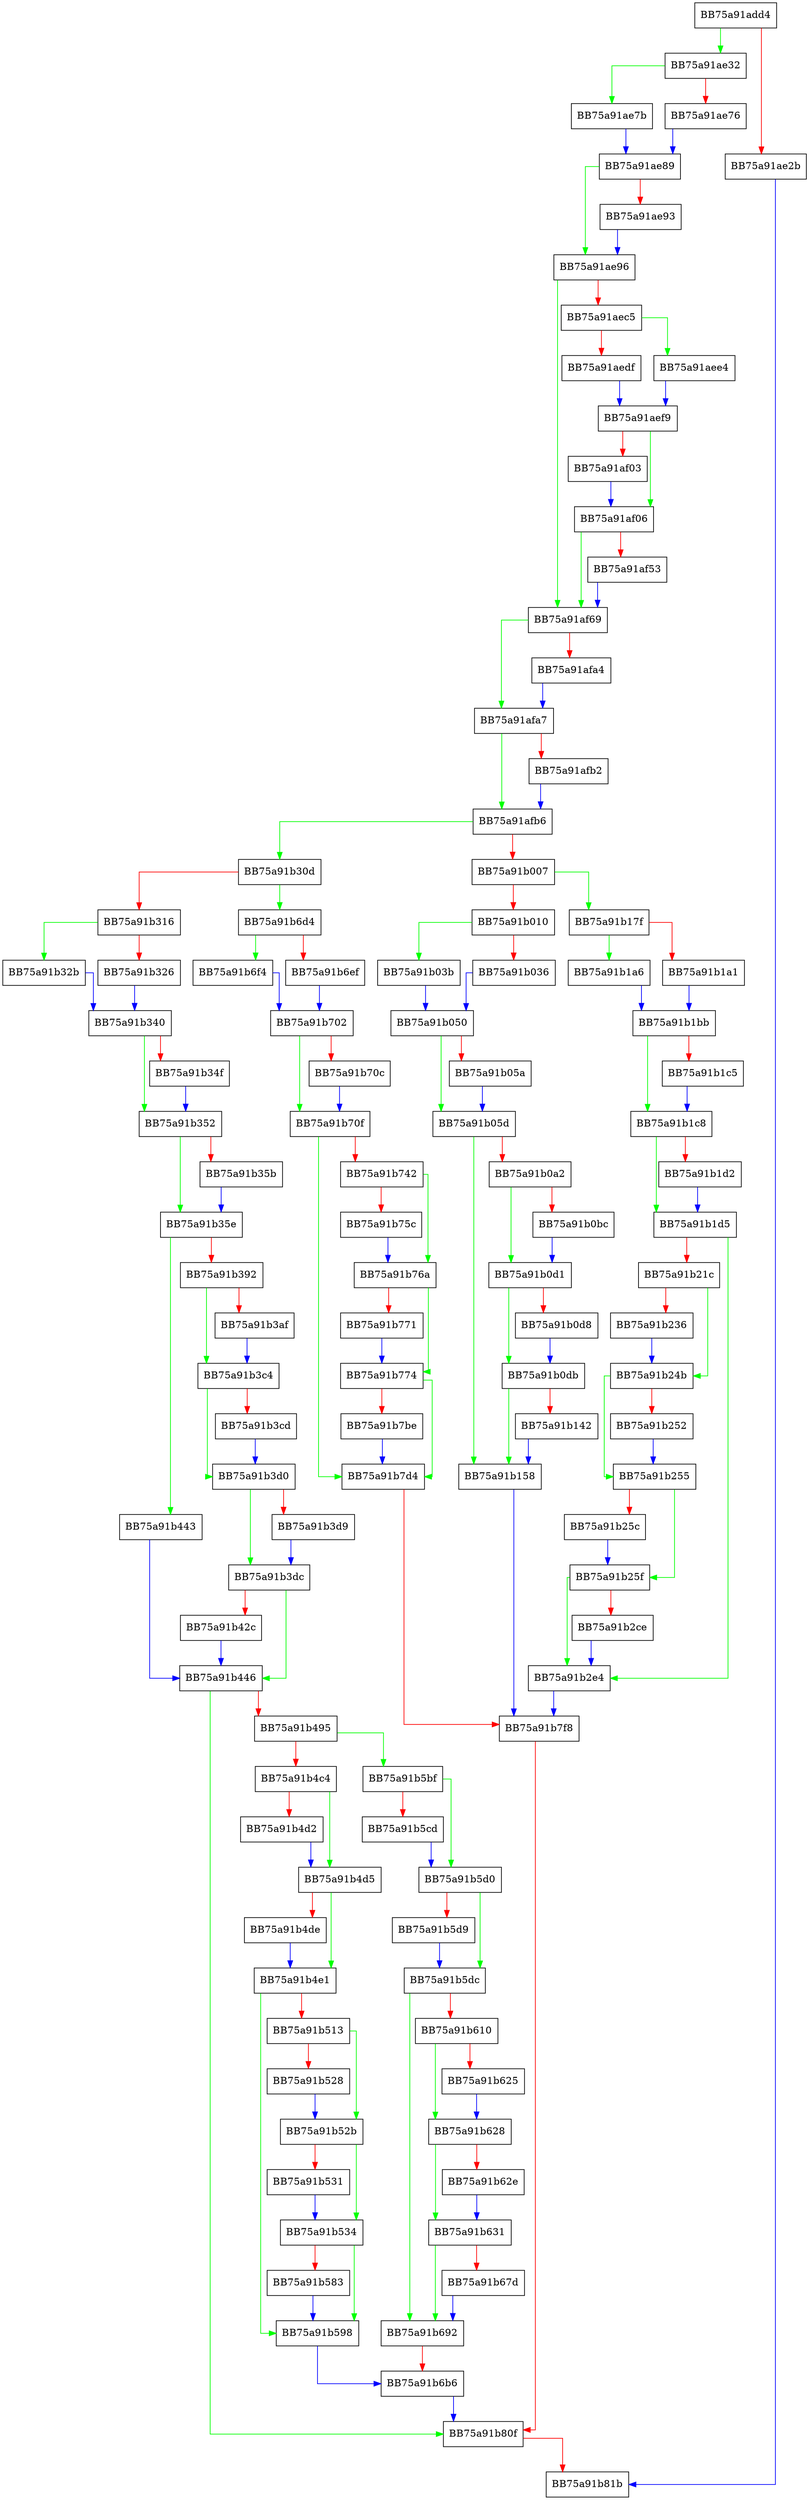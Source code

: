 digraph _handle_existing_model_process_detection {
  node [shape="box"];
  graph [splines=ortho];
  BB75a91add4 -> BB75a91ae32 [color="green"];
  BB75a91add4 -> BB75a91ae2b [color="red"];
  BB75a91ae2b -> BB75a91b81b [color="blue"];
  BB75a91ae32 -> BB75a91ae7b [color="green"];
  BB75a91ae32 -> BB75a91ae76 [color="red"];
  BB75a91ae76 -> BB75a91ae89 [color="blue"];
  BB75a91ae7b -> BB75a91ae89 [color="blue"];
  BB75a91ae89 -> BB75a91ae96 [color="green"];
  BB75a91ae89 -> BB75a91ae93 [color="red"];
  BB75a91ae93 -> BB75a91ae96 [color="blue"];
  BB75a91ae96 -> BB75a91af69 [color="green"];
  BB75a91ae96 -> BB75a91aec5 [color="red"];
  BB75a91aec5 -> BB75a91aee4 [color="green"];
  BB75a91aec5 -> BB75a91aedf [color="red"];
  BB75a91aedf -> BB75a91aef9 [color="blue"];
  BB75a91aee4 -> BB75a91aef9 [color="blue"];
  BB75a91aef9 -> BB75a91af06 [color="green"];
  BB75a91aef9 -> BB75a91af03 [color="red"];
  BB75a91af03 -> BB75a91af06 [color="blue"];
  BB75a91af06 -> BB75a91af69 [color="green"];
  BB75a91af06 -> BB75a91af53 [color="red"];
  BB75a91af53 -> BB75a91af69 [color="blue"];
  BB75a91af69 -> BB75a91afa7 [color="green"];
  BB75a91af69 -> BB75a91afa4 [color="red"];
  BB75a91afa4 -> BB75a91afa7 [color="blue"];
  BB75a91afa7 -> BB75a91afb6 [color="green"];
  BB75a91afa7 -> BB75a91afb2 [color="red"];
  BB75a91afb2 -> BB75a91afb6 [color="blue"];
  BB75a91afb6 -> BB75a91b30d [color="green"];
  BB75a91afb6 -> BB75a91b007 [color="red"];
  BB75a91b007 -> BB75a91b17f [color="green"];
  BB75a91b007 -> BB75a91b010 [color="red"];
  BB75a91b010 -> BB75a91b03b [color="green"];
  BB75a91b010 -> BB75a91b036 [color="red"];
  BB75a91b036 -> BB75a91b050 [color="blue"];
  BB75a91b03b -> BB75a91b050 [color="blue"];
  BB75a91b050 -> BB75a91b05d [color="green"];
  BB75a91b050 -> BB75a91b05a [color="red"];
  BB75a91b05a -> BB75a91b05d [color="blue"];
  BB75a91b05d -> BB75a91b158 [color="green"];
  BB75a91b05d -> BB75a91b0a2 [color="red"];
  BB75a91b0a2 -> BB75a91b0d1 [color="green"];
  BB75a91b0a2 -> BB75a91b0bc [color="red"];
  BB75a91b0bc -> BB75a91b0d1 [color="blue"];
  BB75a91b0d1 -> BB75a91b0db [color="green"];
  BB75a91b0d1 -> BB75a91b0d8 [color="red"];
  BB75a91b0d8 -> BB75a91b0db [color="blue"];
  BB75a91b0db -> BB75a91b158 [color="green"];
  BB75a91b0db -> BB75a91b142 [color="red"];
  BB75a91b142 -> BB75a91b158 [color="blue"];
  BB75a91b158 -> BB75a91b7f8 [color="blue"];
  BB75a91b17f -> BB75a91b1a6 [color="green"];
  BB75a91b17f -> BB75a91b1a1 [color="red"];
  BB75a91b1a1 -> BB75a91b1bb [color="blue"];
  BB75a91b1a6 -> BB75a91b1bb [color="blue"];
  BB75a91b1bb -> BB75a91b1c8 [color="green"];
  BB75a91b1bb -> BB75a91b1c5 [color="red"];
  BB75a91b1c5 -> BB75a91b1c8 [color="blue"];
  BB75a91b1c8 -> BB75a91b1d5 [color="green"];
  BB75a91b1c8 -> BB75a91b1d2 [color="red"];
  BB75a91b1d2 -> BB75a91b1d5 [color="blue"];
  BB75a91b1d5 -> BB75a91b2e4 [color="green"];
  BB75a91b1d5 -> BB75a91b21c [color="red"];
  BB75a91b21c -> BB75a91b24b [color="green"];
  BB75a91b21c -> BB75a91b236 [color="red"];
  BB75a91b236 -> BB75a91b24b [color="blue"];
  BB75a91b24b -> BB75a91b255 [color="green"];
  BB75a91b24b -> BB75a91b252 [color="red"];
  BB75a91b252 -> BB75a91b255 [color="blue"];
  BB75a91b255 -> BB75a91b25f [color="green"];
  BB75a91b255 -> BB75a91b25c [color="red"];
  BB75a91b25c -> BB75a91b25f [color="blue"];
  BB75a91b25f -> BB75a91b2e4 [color="green"];
  BB75a91b25f -> BB75a91b2ce [color="red"];
  BB75a91b2ce -> BB75a91b2e4 [color="blue"];
  BB75a91b2e4 -> BB75a91b7f8 [color="blue"];
  BB75a91b30d -> BB75a91b6d4 [color="green"];
  BB75a91b30d -> BB75a91b316 [color="red"];
  BB75a91b316 -> BB75a91b32b [color="green"];
  BB75a91b316 -> BB75a91b326 [color="red"];
  BB75a91b326 -> BB75a91b340 [color="blue"];
  BB75a91b32b -> BB75a91b340 [color="blue"];
  BB75a91b340 -> BB75a91b352 [color="green"];
  BB75a91b340 -> BB75a91b34f [color="red"];
  BB75a91b34f -> BB75a91b352 [color="blue"];
  BB75a91b352 -> BB75a91b35e [color="green"];
  BB75a91b352 -> BB75a91b35b [color="red"];
  BB75a91b35b -> BB75a91b35e [color="blue"];
  BB75a91b35e -> BB75a91b443 [color="green"];
  BB75a91b35e -> BB75a91b392 [color="red"];
  BB75a91b392 -> BB75a91b3c4 [color="green"];
  BB75a91b392 -> BB75a91b3af [color="red"];
  BB75a91b3af -> BB75a91b3c4 [color="blue"];
  BB75a91b3c4 -> BB75a91b3d0 [color="green"];
  BB75a91b3c4 -> BB75a91b3cd [color="red"];
  BB75a91b3cd -> BB75a91b3d0 [color="blue"];
  BB75a91b3d0 -> BB75a91b3dc [color="green"];
  BB75a91b3d0 -> BB75a91b3d9 [color="red"];
  BB75a91b3d9 -> BB75a91b3dc [color="blue"];
  BB75a91b3dc -> BB75a91b446 [color="green"];
  BB75a91b3dc -> BB75a91b42c [color="red"];
  BB75a91b42c -> BB75a91b446 [color="blue"];
  BB75a91b443 -> BB75a91b446 [color="blue"];
  BB75a91b446 -> BB75a91b80f [color="green"];
  BB75a91b446 -> BB75a91b495 [color="red"];
  BB75a91b495 -> BB75a91b5bf [color="green"];
  BB75a91b495 -> BB75a91b4c4 [color="red"];
  BB75a91b4c4 -> BB75a91b4d5 [color="green"];
  BB75a91b4c4 -> BB75a91b4d2 [color="red"];
  BB75a91b4d2 -> BB75a91b4d5 [color="blue"];
  BB75a91b4d5 -> BB75a91b4e1 [color="green"];
  BB75a91b4d5 -> BB75a91b4de [color="red"];
  BB75a91b4de -> BB75a91b4e1 [color="blue"];
  BB75a91b4e1 -> BB75a91b598 [color="green"];
  BB75a91b4e1 -> BB75a91b513 [color="red"];
  BB75a91b513 -> BB75a91b52b [color="green"];
  BB75a91b513 -> BB75a91b528 [color="red"];
  BB75a91b528 -> BB75a91b52b [color="blue"];
  BB75a91b52b -> BB75a91b534 [color="green"];
  BB75a91b52b -> BB75a91b531 [color="red"];
  BB75a91b531 -> BB75a91b534 [color="blue"];
  BB75a91b534 -> BB75a91b598 [color="green"];
  BB75a91b534 -> BB75a91b583 [color="red"];
  BB75a91b583 -> BB75a91b598 [color="blue"];
  BB75a91b598 -> BB75a91b6b6 [color="blue"];
  BB75a91b5bf -> BB75a91b5d0 [color="green"];
  BB75a91b5bf -> BB75a91b5cd [color="red"];
  BB75a91b5cd -> BB75a91b5d0 [color="blue"];
  BB75a91b5d0 -> BB75a91b5dc [color="green"];
  BB75a91b5d0 -> BB75a91b5d9 [color="red"];
  BB75a91b5d9 -> BB75a91b5dc [color="blue"];
  BB75a91b5dc -> BB75a91b692 [color="green"];
  BB75a91b5dc -> BB75a91b610 [color="red"];
  BB75a91b610 -> BB75a91b628 [color="green"];
  BB75a91b610 -> BB75a91b625 [color="red"];
  BB75a91b625 -> BB75a91b628 [color="blue"];
  BB75a91b628 -> BB75a91b631 [color="green"];
  BB75a91b628 -> BB75a91b62e [color="red"];
  BB75a91b62e -> BB75a91b631 [color="blue"];
  BB75a91b631 -> BB75a91b692 [color="green"];
  BB75a91b631 -> BB75a91b67d [color="red"];
  BB75a91b67d -> BB75a91b692 [color="blue"];
  BB75a91b692 -> BB75a91b6b6 [color="red"];
  BB75a91b6b6 -> BB75a91b80f [color="blue"];
  BB75a91b6d4 -> BB75a91b6f4 [color="green"];
  BB75a91b6d4 -> BB75a91b6ef [color="red"];
  BB75a91b6ef -> BB75a91b702 [color="blue"];
  BB75a91b6f4 -> BB75a91b702 [color="blue"];
  BB75a91b702 -> BB75a91b70f [color="green"];
  BB75a91b702 -> BB75a91b70c [color="red"];
  BB75a91b70c -> BB75a91b70f [color="blue"];
  BB75a91b70f -> BB75a91b7d4 [color="green"];
  BB75a91b70f -> BB75a91b742 [color="red"];
  BB75a91b742 -> BB75a91b76a [color="green"];
  BB75a91b742 -> BB75a91b75c [color="red"];
  BB75a91b75c -> BB75a91b76a [color="blue"];
  BB75a91b76a -> BB75a91b774 [color="green"];
  BB75a91b76a -> BB75a91b771 [color="red"];
  BB75a91b771 -> BB75a91b774 [color="blue"];
  BB75a91b774 -> BB75a91b7d4 [color="green"];
  BB75a91b774 -> BB75a91b7be [color="red"];
  BB75a91b7be -> BB75a91b7d4 [color="blue"];
  BB75a91b7d4 -> BB75a91b7f8 [color="red"];
  BB75a91b7f8 -> BB75a91b80f [color="red"];
  BB75a91b80f -> BB75a91b81b [color="red"];
}